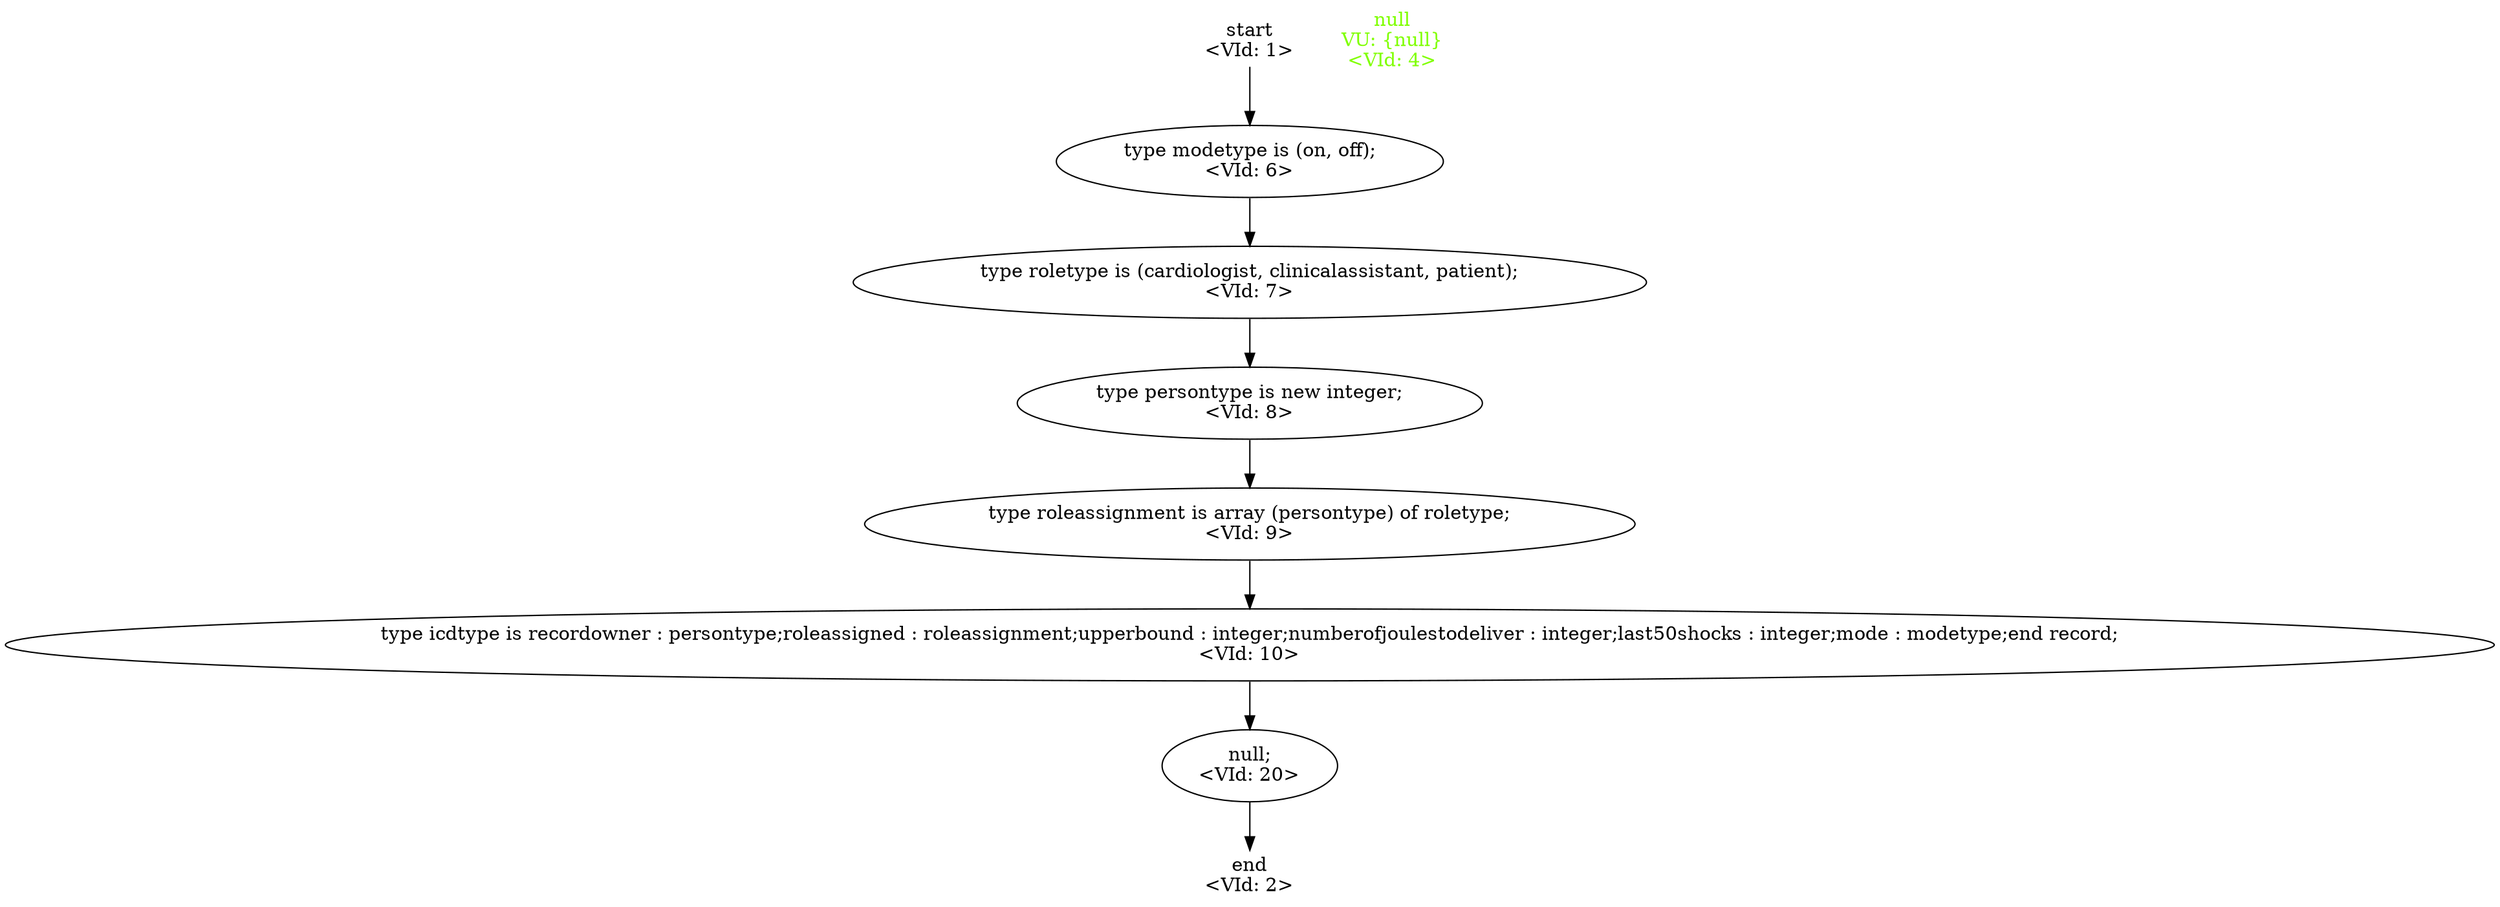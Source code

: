 // package_body_closedloop_cfg
digraph G {
   graph [splines=True];
    1 [label="start\n<VId: 1>",shape="plaintext"];
    2 [label="end\n<VId: 2>",shape="plaintext"];
    4 [label="null\nVU: {null}\n<VId: 4>",shape="plaintext",fontcolor="chartreuse"];
    6 [label="type modetype is (on, off);\n<VId: 6>"];
    7 [label="type roletype is (cardiologist, clinicalassistant, patient);\n<VId: 7>"];
    8 [label="type persontype is new integer;\n<VId: 8>"];
    9 [label="type roleassignment is array (persontype) of roletype;\n<VId: 9>"];
    10 [label="type icdtype is recordowner : persontype;roleassigned : roleassignment;upperbound : integer;numberofjoulestodeliver : integer;last50shocks : integer;mode : modetype;end record;\n<VId: 10>"];
    20 [label="null;\n<VId: 20>"];

    1 ->  6 [arrowType="normal"];
    6 ->  7 [arrowType="normal"];
    7 ->  8 [arrowType="normal"];
    8 ->  9 [arrowType="normal"];
    9 ->  10 [arrowType="normal"];
    10 ->  20 [arrowType="normal"];
    20 ->  2 [arrowType="normal"];
}

